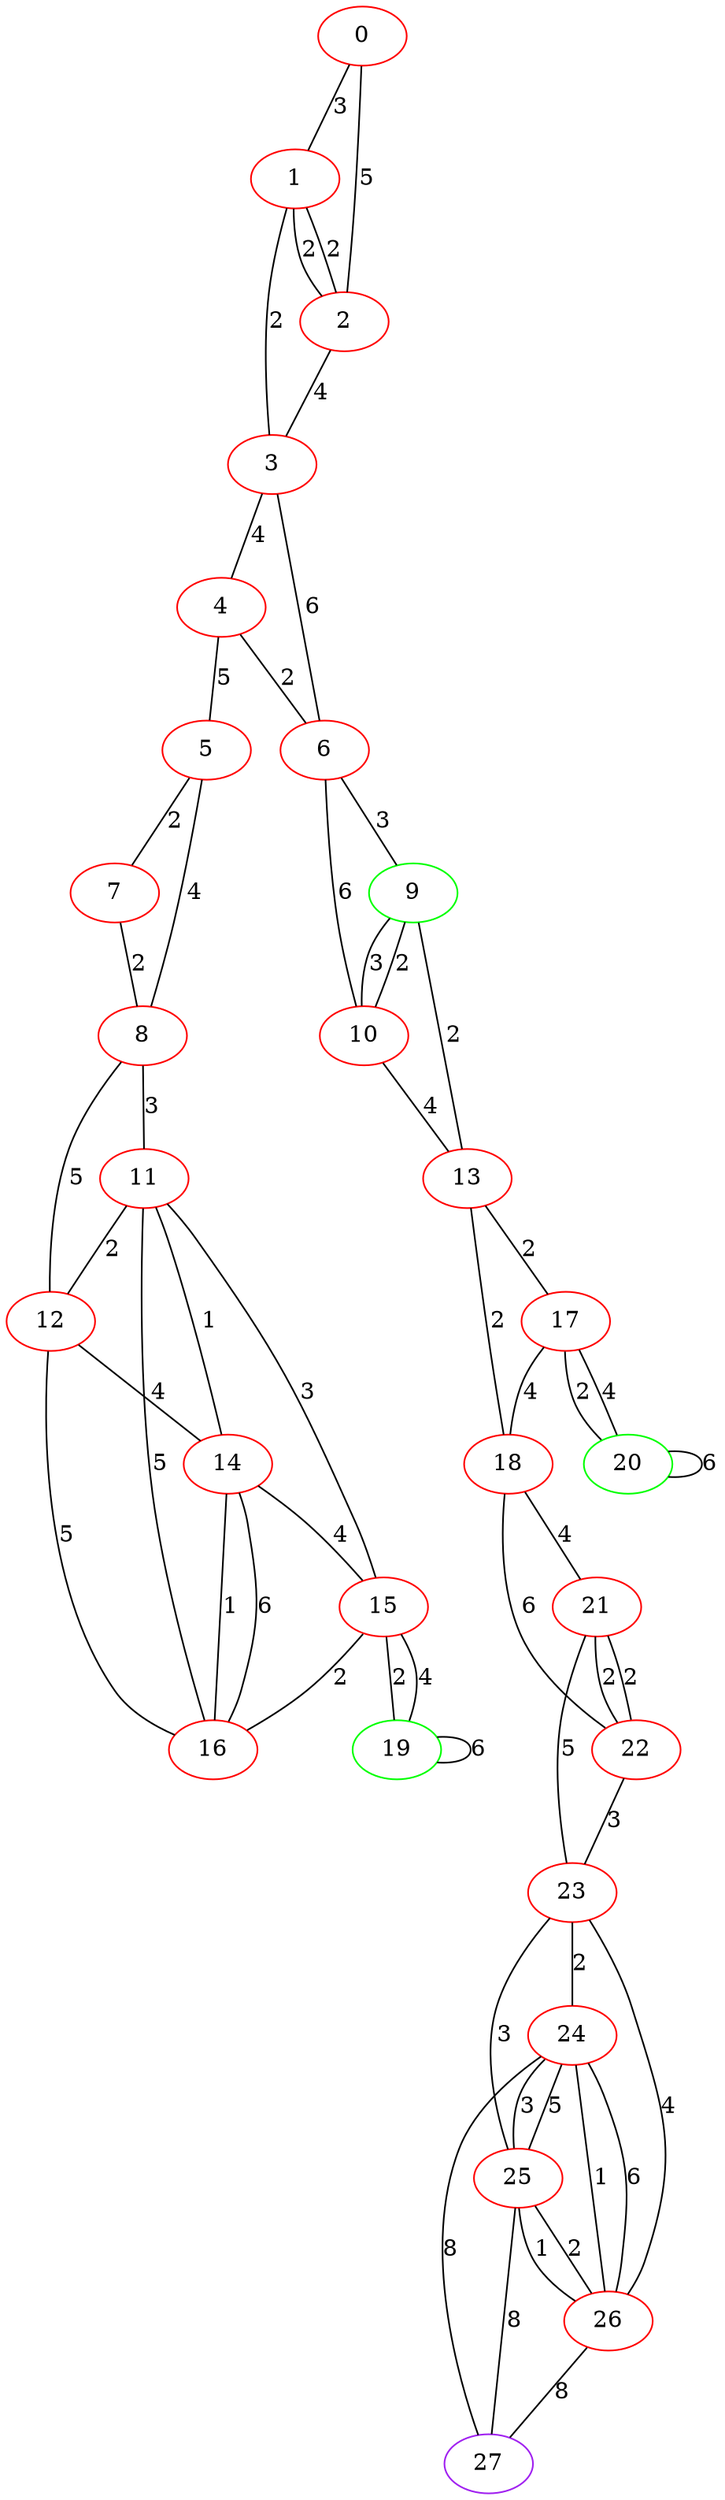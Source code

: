 graph "" {
0 [color=red, weight=1];
1 [color=red, weight=1];
2 [color=red, weight=1];
3 [color=red, weight=1];
4 [color=red, weight=1];
5 [color=red, weight=1];
6 [color=red, weight=1];
7 [color=red, weight=1];
8 [color=red, weight=1];
9 [color=green, weight=2];
10 [color=red, weight=1];
11 [color=red, weight=1];
12 [color=red, weight=1];
13 [color=red, weight=1];
14 [color=red, weight=1];
15 [color=red, weight=1];
16 [color=red, weight=1];
17 [color=red, weight=1];
18 [color=red, weight=1];
19 [color=green, weight=2];
20 [color=green, weight=2];
21 [color=red, weight=1];
22 [color=red, weight=1];
23 [color=red, weight=1];
24 [color=red, weight=1];
25 [color=red, weight=1];
26 [color=red, weight=1];
27 [color=purple, weight=4];
0 -- 1  [key=0, label=3];
0 -- 2  [key=0, label=5];
1 -- 2  [key=0, label=2];
1 -- 2  [key=1, label=2];
1 -- 3  [key=0, label=2];
2 -- 3  [key=0, label=4];
3 -- 4  [key=0, label=4];
3 -- 6  [key=0, label=6];
4 -- 5  [key=0, label=5];
4 -- 6  [key=0, label=2];
5 -- 8  [key=0, label=4];
5 -- 7  [key=0, label=2];
6 -- 9  [key=0, label=3];
6 -- 10  [key=0, label=6];
7 -- 8  [key=0, label=2];
8 -- 11  [key=0, label=3];
8 -- 12  [key=0, label=5];
9 -- 10  [key=0, label=2];
9 -- 10  [key=1, label=3];
9 -- 13  [key=0, label=2];
10 -- 13  [key=0, label=4];
11 -- 16  [key=0, label=5];
11 -- 12  [key=0, label=2];
11 -- 14  [key=0, label=1];
11 -- 15  [key=0, label=3];
12 -- 16  [key=0, label=5];
12 -- 14  [key=0, label=4];
13 -- 18  [key=0, label=2];
13 -- 17  [key=0, label=2];
14 -- 16  [key=0, label=1];
14 -- 16  [key=1, label=6];
14 -- 15  [key=0, label=4];
15 -- 16  [key=0, label=2];
15 -- 19  [key=0, label=4];
15 -- 19  [key=1, label=2];
17 -- 18  [key=0, label=4];
17 -- 20  [key=0, label=4];
17 -- 20  [key=1, label=2];
18 -- 21  [key=0, label=4];
18 -- 22  [key=0, label=6];
19 -- 19  [key=0, label=6];
20 -- 20  [key=0, label=6];
21 -- 22  [key=0, label=2];
21 -- 22  [key=1, label=2];
21 -- 23  [key=0, label=5];
22 -- 23  [key=0, label=3];
23 -- 24  [key=0, label=2];
23 -- 25  [key=0, label=3];
23 -- 26  [key=0, label=4];
24 -- 25  [key=0, label=3];
24 -- 25  [key=1, label=5];
24 -- 26  [key=0, label=1];
24 -- 26  [key=1, label=6];
24 -- 27  [key=0, label=8];
25 -- 26  [key=0, label=2];
25 -- 26  [key=1, label=1];
25 -- 27  [key=0, label=8];
26 -- 27  [key=0, label=8];
}
